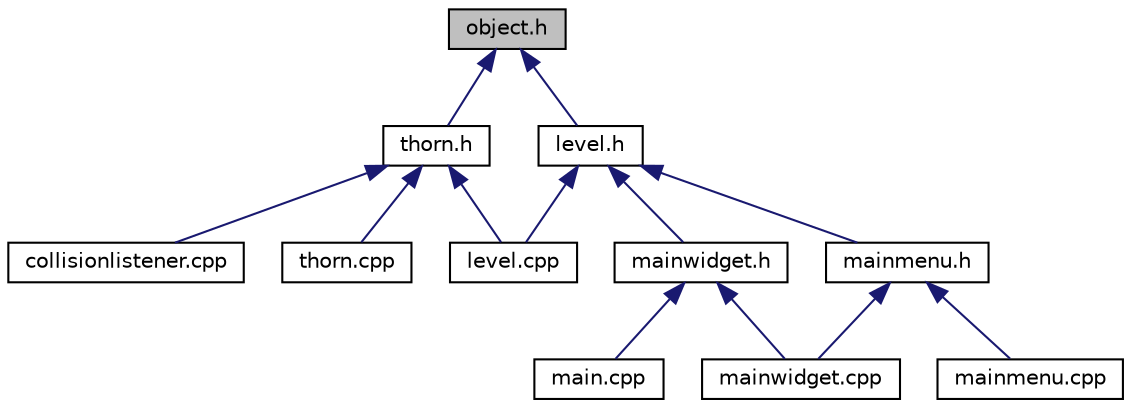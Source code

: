 digraph G
{
  edge [fontname="Helvetica",fontsize="10",labelfontname="Helvetica",labelfontsize="10"];
  node [fontname="Helvetica",fontsize="10",shape=record];
  Node1 [label="object.h",height=0.2,width=0.4,color="black", fillcolor="grey75", style="filled" fontcolor="black"];
  Node1 -> Node2 [dir="back",color="midnightblue",fontsize="10",style="solid",fontname="Helvetica"];
  Node2 [label="thorn.h",height=0.2,width=0.4,color="black", fillcolor="white", style="filled",URL="$db/d8b/thorn_8h.html"];
  Node2 -> Node3 [dir="back",color="midnightblue",fontsize="10",style="solid",fontname="Helvetica"];
  Node3 [label="collisionlistener.cpp",height=0.2,width=0.4,color="black", fillcolor="white", style="filled",URL="$de/d37/collisionlistener_8cpp.html"];
  Node2 -> Node4 [dir="back",color="midnightblue",fontsize="10",style="solid",fontname="Helvetica"];
  Node4 [label="level.cpp",height=0.2,width=0.4,color="black", fillcolor="white", style="filled",URL="$d2/d57/level_8cpp.html"];
  Node2 -> Node5 [dir="back",color="midnightblue",fontsize="10",style="solid",fontname="Helvetica"];
  Node5 [label="thorn.cpp",height=0.2,width=0.4,color="black", fillcolor="white", style="filled",URL="$dd/de0/thorn_8cpp.html"];
  Node1 -> Node6 [dir="back",color="midnightblue",fontsize="10",style="solid",fontname="Helvetica"];
  Node6 [label="level.h",height=0.2,width=0.4,color="black", fillcolor="white", style="filled",URL="$de/d09/level_8h.html"];
  Node6 -> Node4 [dir="back",color="midnightblue",fontsize="10",style="solid",fontname="Helvetica"];
  Node6 -> Node7 [dir="back",color="midnightblue",fontsize="10",style="solid",fontname="Helvetica"];
  Node7 [label="mainwidget.h",height=0.2,width=0.4,color="black", fillcolor="white", style="filled",URL="$d6/d46/mainwidget_8h.html"];
  Node7 -> Node8 [dir="back",color="midnightblue",fontsize="10",style="solid",fontname="Helvetica"];
  Node8 [label="main.cpp",height=0.2,width=0.4,color="black", fillcolor="white", style="filled",URL="$df/d0a/main_8cpp.html"];
  Node7 -> Node9 [dir="back",color="midnightblue",fontsize="10",style="solid",fontname="Helvetica"];
  Node9 [label="mainwidget.cpp",height=0.2,width=0.4,color="black", fillcolor="white", style="filled",URL="$d4/d92/mainwidget_8cpp.html"];
  Node6 -> Node10 [dir="back",color="midnightblue",fontsize="10",style="solid",fontname="Helvetica"];
  Node10 [label="mainmenu.h",height=0.2,width=0.4,color="black", fillcolor="white", style="filled",URL="$d6/dc6/mainmenu_8h.html"];
  Node10 -> Node11 [dir="back",color="midnightblue",fontsize="10",style="solid",fontname="Helvetica"];
  Node11 [label="mainmenu.cpp",height=0.2,width=0.4,color="black", fillcolor="white", style="filled",URL="$d0/d78/mainmenu_8cpp.html"];
  Node10 -> Node9 [dir="back",color="midnightblue",fontsize="10",style="solid",fontname="Helvetica"];
}
